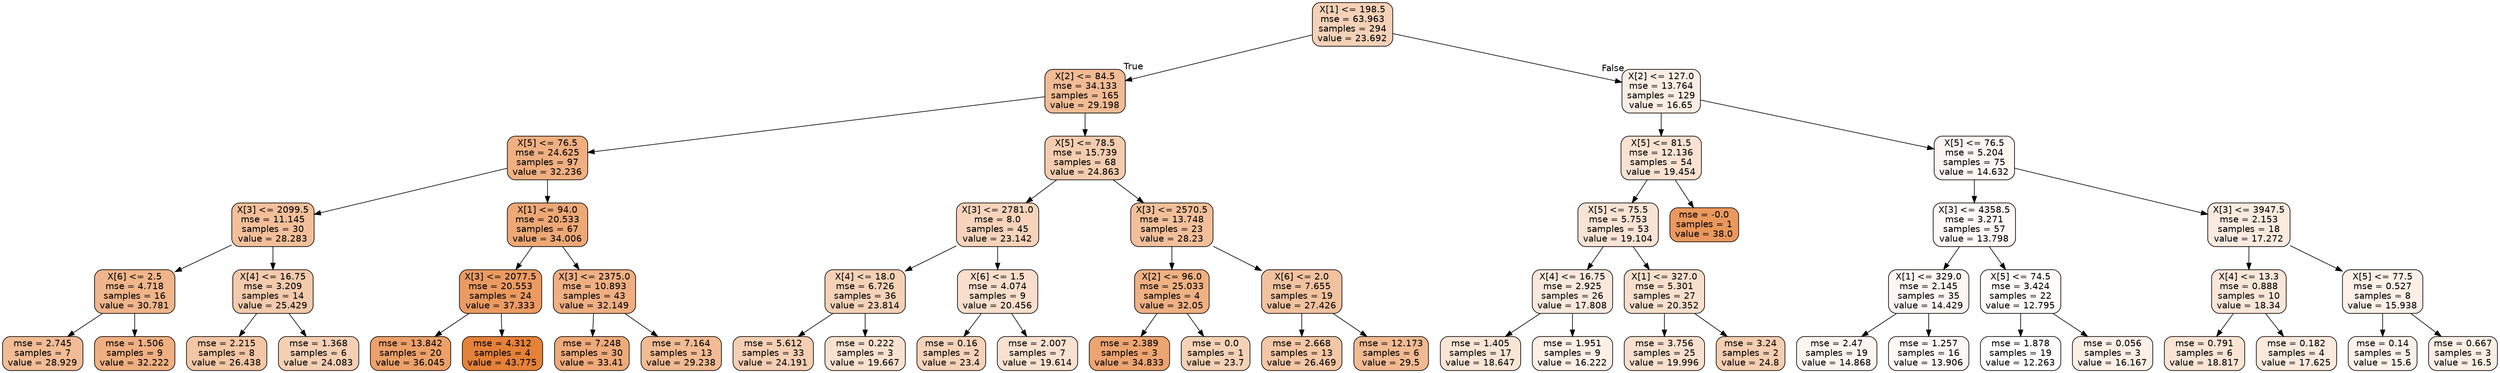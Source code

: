 digraph Tree {
node [shape=box, style="filled, rounded", color="black", fontname=helvetica] ;
edge [fontname=helvetica] ;
0 [label="X[1] <= 198.5\nmse = 63.963\nsamples = 294\nvalue = 23.692", fillcolor="#e581395c"] ;
1 [label="X[2] <= 84.5\nmse = 34.133\nsamples = 165\nvalue = 29.198", fillcolor="#e5813989"] ;
0 -> 1 [labeldistance=2.5, labelangle=45, headlabel="True"] ;
2 [label="X[5] <= 76.5\nmse = 24.625\nsamples = 97\nvalue = 32.236", fillcolor="#e58139a2"] ;
1 -> 2 ;
3 [label="X[3] <= 2099.5\nmse = 11.145\nsamples = 30\nvalue = 28.283", fillcolor="#e5813982"] ;
2 -> 3 ;
4 [label="X[6] <= 2.5\nmse = 4.718\nsamples = 16\nvalue = 30.781", fillcolor="#e5813996"] ;
3 -> 4 ;
5 [label="mse = 2.745\nsamples = 7\nvalue = 28.929", fillcolor="#e5813987"] ;
4 -> 5 ;
6 [label="mse = 1.506\nsamples = 9\nvalue = 32.222", fillcolor="#e58139a2"] ;
4 -> 6 ;
7 [label="X[4] <= 16.75\nmse = 3.209\nsamples = 14\nvalue = 25.429", fillcolor="#e581396b"] ;
3 -> 7 ;
8 [label="mse = 2.215\nsamples = 8\nvalue = 26.438", fillcolor="#e5813973"] ;
7 -> 8 ;
9 [label="mse = 1.368\nsamples = 6\nvalue = 24.083", fillcolor="#e5813960"] ;
7 -> 9 ;
10 [label="X[1] <= 94.0\nmse = 20.533\nsamples = 67\nvalue = 34.006", fillcolor="#e58139b0"] ;
2 -> 10 ;
11 [label="X[3] <= 2077.5\nmse = 20.553\nsamples = 24\nvalue = 37.333", fillcolor="#e58139cb"] ;
10 -> 11 ;
12 [label="mse = 13.842\nsamples = 20\nvalue = 36.045", fillcolor="#e58139c0"] ;
11 -> 12 ;
13 [label="mse = 4.312\nsamples = 4\nvalue = 43.775", fillcolor="#e58139ff"] ;
11 -> 13 ;
14 [label="X[3] <= 2375.0\nmse = 10.893\nsamples = 43\nvalue = 32.149", fillcolor="#e58139a1"] ;
10 -> 14 ;
15 [label="mse = 7.248\nsamples = 30\nvalue = 33.41", fillcolor="#e58139ab"] ;
14 -> 15 ;
16 [label="mse = 7.164\nsamples = 13\nvalue = 29.238", fillcolor="#e5813989"] ;
14 -> 16 ;
17 [label="X[5] <= 78.5\nmse = 15.739\nsamples = 68\nvalue = 24.863", fillcolor="#e5813966"] ;
1 -> 17 ;
18 [label="X[3] <= 2781.0\nmse = 8.0\nsamples = 45\nvalue = 23.142", fillcolor="#e5813958"] ;
17 -> 18 ;
19 [label="X[4] <= 18.0\nmse = 6.726\nsamples = 36\nvalue = 23.814", fillcolor="#e581395d"] ;
18 -> 19 ;
20 [label="mse = 5.612\nsamples = 33\nvalue = 24.191", fillcolor="#e5813961"] ;
19 -> 20 ;
21 [label="mse = 0.222\nsamples = 3\nvalue = 19.667", fillcolor="#e581393c"] ;
19 -> 21 ;
22 [label="X[6] <= 1.5\nmse = 4.074\nsamples = 9\nvalue = 20.456", fillcolor="#e5813942"] ;
18 -> 22 ;
23 [label="mse = 0.16\nsamples = 2\nvalue = 23.4", fillcolor="#e581395a"] ;
22 -> 23 ;
24 [label="mse = 2.007\nsamples = 7\nvalue = 19.614", fillcolor="#e581393b"] ;
22 -> 24 ;
25 [label="X[3] <= 2570.5\nmse = 13.748\nsamples = 23\nvalue = 28.23", fillcolor="#e5813981"] ;
17 -> 25 ;
26 [label="X[2] <= 96.0\nmse = 25.033\nsamples = 4\nvalue = 32.05", fillcolor="#e58139a0"] ;
25 -> 26 ;
27 [label="mse = 2.389\nsamples = 3\nvalue = 34.833", fillcolor="#e58139b7"] ;
26 -> 27 ;
28 [label="mse = 0.0\nsamples = 1\nvalue = 23.7", fillcolor="#e581395d"] ;
26 -> 28 ;
29 [label="X[6] <= 2.0\nmse = 7.655\nsamples = 19\nvalue = 27.426", fillcolor="#e581397b"] ;
25 -> 29 ;
30 [label="mse = 2.668\nsamples = 13\nvalue = 26.469", fillcolor="#e5813973"] ;
29 -> 30 ;
31 [label="mse = 12.173\nsamples = 6\nvalue = 29.5", fillcolor="#e581398b"] ;
29 -> 31 ;
32 [label="X[2] <= 127.0\nmse = 13.764\nsamples = 129\nvalue = 16.65", fillcolor="#e5813924"] ;
0 -> 32 [labeldistance=2.5, labelangle=-45, headlabel="False"] ;
33 [label="X[5] <= 81.5\nmse = 12.136\nsamples = 54\nvalue = 19.454", fillcolor="#e581393a"] ;
32 -> 33 ;
34 [label="X[5] <= 75.5\nmse = 5.753\nsamples = 53\nvalue = 19.104", fillcolor="#e5813937"] ;
33 -> 34 ;
35 [label="X[4] <= 16.75\nmse = 2.925\nsamples = 26\nvalue = 17.808", fillcolor="#e581392d"] ;
34 -> 35 ;
36 [label="mse = 1.405\nsamples = 17\nvalue = 18.647", fillcolor="#e5813934"] ;
35 -> 36 ;
37 [label="mse = 1.951\nsamples = 9\nvalue = 16.222", fillcolor="#e5813920"] ;
35 -> 37 ;
38 [label="X[1] <= 327.0\nmse = 5.301\nsamples = 27\nvalue = 20.352", fillcolor="#e5813941"] ;
34 -> 38 ;
39 [label="mse = 3.756\nsamples = 25\nvalue = 19.996", fillcolor="#e581393f"] ;
38 -> 39 ;
40 [label="mse = 3.24\nsamples = 2\nvalue = 24.8", fillcolor="#e5813965"] ;
38 -> 40 ;
41 [label="mse = -0.0\nsamples = 1\nvalue = 38.0", fillcolor="#e58139d0"] ;
33 -> 41 ;
42 [label="X[5] <= 76.5\nmse = 5.204\nsamples = 75\nvalue = 14.632", fillcolor="#e5813913"] ;
32 -> 42 ;
43 [label="X[3] <= 4358.5\nmse = 3.271\nsamples = 57\nvalue = 13.798", fillcolor="#e581390c"] ;
42 -> 43 ;
44 [label="X[1] <= 329.0\nmse = 2.145\nsamples = 35\nvalue = 14.429", fillcolor="#e5813912"] ;
43 -> 44 ;
45 [label="mse = 2.47\nsamples = 19\nvalue = 14.868", fillcolor="#e5813915"] ;
44 -> 45 ;
46 [label="mse = 1.257\nsamples = 16\nvalue = 13.906", fillcolor="#e581390d"] ;
44 -> 46 ;
47 [label="X[5] <= 74.5\nmse = 3.424\nsamples = 22\nvalue = 12.795", fillcolor="#e5813904"] ;
43 -> 47 ;
48 [label="mse = 1.878\nsamples = 19\nvalue = 12.263", fillcolor="#e5813900"] ;
47 -> 48 ;
49 [label="mse = 0.056\nsamples = 3\nvalue = 16.167", fillcolor="#e5813920"] ;
47 -> 49 ;
50 [label="X[3] <= 3947.5\nmse = 2.153\nsamples = 18\nvalue = 17.272", fillcolor="#e5813929"] ;
42 -> 50 ;
51 [label="X[4] <= 13.3\nmse = 0.888\nsamples = 10\nvalue = 18.34", fillcolor="#e5813931"] ;
50 -> 51 ;
52 [label="mse = 0.791\nsamples = 6\nvalue = 18.817", fillcolor="#e5813935"] ;
51 -> 52 ;
53 [label="mse = 0.182\nsamples = 4\nvalue = 17.625", fillcolor="#e581392b"] ;
51 -> 53 ;
54 [label="X[5] <= 77.5\nmse = 0.527\nsamples = 8\nvalue = 15.938", fillcolor="#e581391e"] ;
50 -> 54 ;
55 [label="mse = 0.14\nsamples = 5\nvalue = 15.6", fillcolor="#e581391b"] ;
54 -> 55 ;
56 [label="mse = 0.667\nsamples = 3\nvalue = 16.5", fillcolor="#e5813922"] ;
54 -> 56 ;
}
